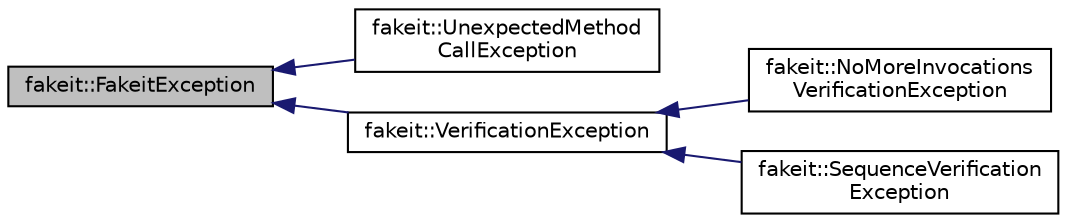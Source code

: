 digraph "fakeit::FakeitException"
{
  edge [fontname="Helvetica",fontsize="10",labelfontname="Helvetica",labelfontsize="10"];
  node [fontname="Helvetica",fontsize="10",shape=record];
  rankdir="LR";
  Node1 [label="fakeit::FakeitException",height=0.2,width=0.4,color="black", fillcolor="grey75", style="filled" fontcolor="black"];
  Node1 -> Node2 [dir="back",color="midnightblue",fontsize="10",style="solid",fontname="Helvetica"];
  Node2 [label="fakeit::UnexpectedMethod\lCallException",height=0.2,width=0.4,color="black", fillcolor="white", style="filled",URL="$db/dcd/structfakeit_1_1UnexpectedMethodCallException.html"];
  Node1 -> Node3 [dir="back",color="midnightblue",fontsize="10",style="solid",fontname="Helvetica"];
  Node3 [label="fakeit::VerificationException",height=0.2,width=0.4,color="black", fillcolor="white", style="filled",URL="$d5/d23/structfakeit_1_1VerificationException.html"];
  Node3 -> Node4 [dir="back",color="midnightblue",fontsize="10",style="solid",fontname="Helvetica"];
  Node4 [label="fakeit::NoMoreInvocations\lVerificationException",height=0.2,width=0.4,color="black", fillcolor="white", style="filled",URL="$d6/d42/structfakeit_1_1NoMoreInvocationsVerificationException.html"];
  Node3 -> Node5 [dir="back",color="midnightblue",fontsize="10",style="solid",fontname="Helvetica"];
  Node5 [label="fakeit::SequenceVerification\lException",height=0.2,width=0.4,color="black", fillcolor="white", style="filled",URL="$d0/da6/structfakeit_1_1SequenceVerificationException.html"];
}
